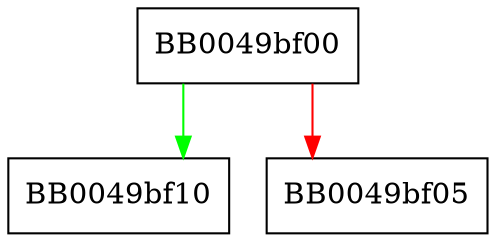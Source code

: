digraph SSL_SESSION_print {
  node [shape="box"];
  graph [splines=ortho];
  BB0049bf00 -> BB0049bf10 [color="green"];
  BB0049bf00 -> BB0049bf05 [color="red"];
}